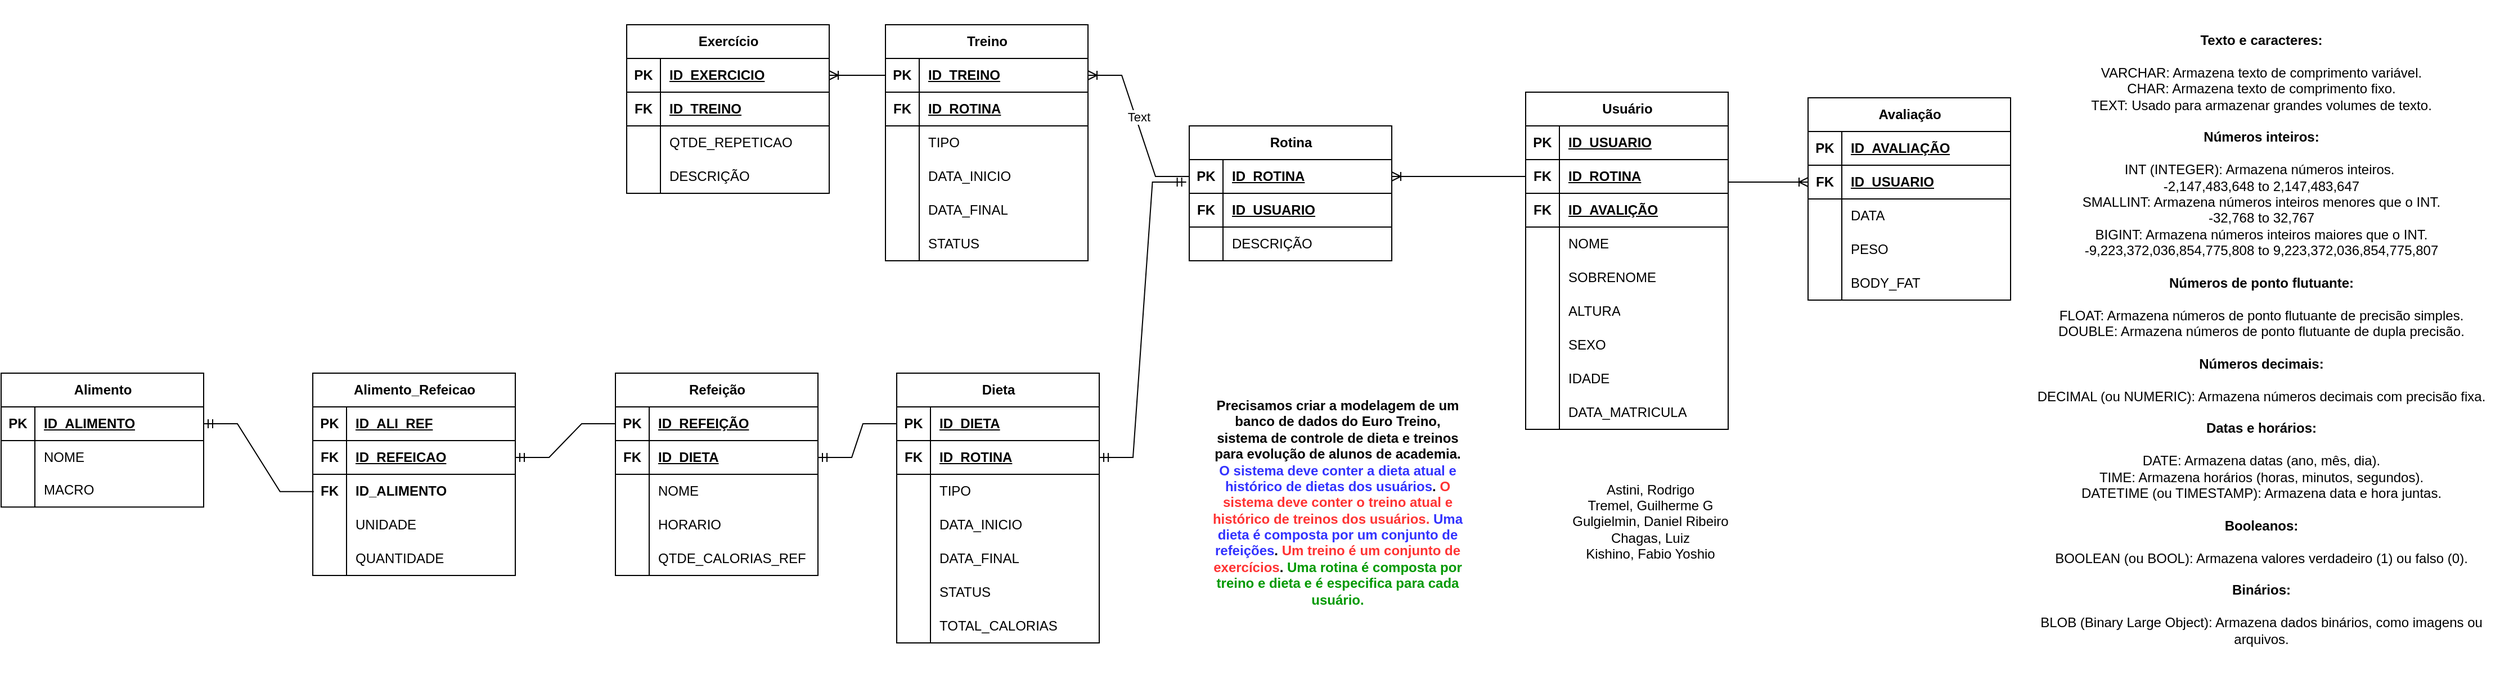 <mxfile version="21.6.5" type="github">
  <diagram id="R2lEEEUBdFMjLlhIrx00" name="Page-1">
    <mxGraphModel dx="2248" dy="331" grid="0" gridSize="10" guides="1" tooltips="1" connect="1" arrows="1" fold="1" page="1" pageScale="1" pageWidth="850" pageHeight="1100" math="0" shadow="0" extFonts="Permanent Marker^https://fonts.googleapis.com/css?family=Permanent+Marker">
      <root>
        <mxCell id="0" />
        <mxCell id="1" parent="0" />
        <mxCell id="TlUaofYKDGmp3CjPy7Cw-1" value="Usuário" style="shape=table;startSize=30;container=1;collapsible=1;childLayout=tableLayout;fixedRows=1;rowLines=0;fontStyle=1;align=center;resizeLast=1;html=1;" parent="1" vertex="1">
          <mxGeometry x="-21" y="190" width="180" height="300" as="geometry" />
        </mxCell>
        <mxCell id="TlUaofYKDGmp3CjPy7Cw-61" value="" style="shape=tableRow;horizontal=0;startSize=0;swimlaneHead=0;swimlaneBody=0;fillColor=none;collapsible=0;dropTarget=0;points=[[0,0.5],[1,0.5]];portConstraint=eastwest;top=0;left=0;right=0;bottom=1;" parent="TlUaofYKDGmp3CjPy7Cw-1" vertex="1">
          <mxGeometry y="30" width="180" height="30" as="geometry" />
        </mxCell>
        <mxCell id="TlUaofYKDGmp3CjPy7Cw-62" value="PK" style="shape=partialRectangle;connectable=0;fillColor=none;top=0;left=0;bottom=0;right=0;fontStyle=1;overflow=hidden;whiteSpace=wrap;html=1;" parent="TlUaofYKDGmp3CjPy7Cw-61" vertex="1">
          <mxGeometry width="30" height="30" as="geometry">
            <mxRectangle width="30" height="30" as="alternateBounds" />
          </mxGeometry>
        </mxCell>
        <mxCell id="TlUaofYKDGmp3CjPy7Cw-63" value="ID_USUARIO" style="shape=partialRectangle;connectable=0;fillColor=none;top=0;left=0;bottom=0;right=0;align=left;spacingLeft=6;fontStyle=5;overflow=hidden;whiteSpace=wrap;html=1;" parent="TlUaofYKDGmp3CjPy7Cw-61" vertex="1">
          <mxGeometry x="30" width="150" height="30" as="geometry">
            <mxRectangle width="150" height="30" as="alternateBounds" />
          </mxGeometry>
        </mxCell>
        <mxCell id="TlUaofYKDGmp3CjPy7Cw-2" value="" style="shape=tableRow;horizontal=0;startSize=0;swimlaneHead=0;swimlaneBody=0;fillColor=none;collapsible=0;dropTarget=0;points=[[0,0.5],[1,0.5]];portConstraint=eastwest;top=0;left=0;right=0;bottom=1;" parent="TlUaofYKDGmp3CjPy7Cw-1" vertex="1">
          <mxGeometry y="60" width="180" height="30" as="geometry" />
        </mxCell>
        <mxCell id="TlUaofYKDGmp3CjPy7Cw-3" value="FK" style="shape=partialRectangle;connectable=0;fillColor=none;top=0;left=0;bottom=0;right=0;fontStyle=1;overflow=hidden;whiteSpace=wrap;html=1;" parent="TlUaofYKDGmp3CjPy7Cw-2" vertex="1">
          <mxGeometry width="30" height="30" as="geometry">
            <mxRectangle width="30" height="30" as="alternateBounds" />
          </mxGeometry>
        </mxCell>
        <mxCell id="TlUaofYKDGmp3CjPy7Cw-4" value="ID_ROTINA" style="shape=partialRectangle;connectable=0;fillColor=none;top=0;left=0;bottom=0;right=0;align=left;spacingLeft=6;fontStyle=5;overflow=hidden;whiteSpace=wrap;html=1;" parent="TlUaofYKDGmp3CjPy7Cw-2" vertex="1">
          <mxGeometry x="30" width="150" height="30" as="geometry">
            <mxRectangle width="150" height="30" as="alternateBounds" />
          </mxGeometry>
        </mxCell>
        <mxCell id="TlUaofYKDGmp3CjPy7Cw-193" value="" style="shape=tableRow;horizontal=0;startSize=0;swimlaneHead=0;swimlaneBody=0;fillColor=none;collapsible=0;dropTarget=0;points=[[0,0.5],[1,0.5]];portConstraint=eastwest;top=0;left=0;right=0;bottom=1;" parent="TlUaofYKDGmp3CjPy7Cw-1" vertex="1">
          <mxGeometry y="90" width="180" height="30" as="geometry" />
        </mxCell>
        <mxCell id="TlUaofYKDGmp3CjPy7Cw-194" value="FK" style="shape=partialRectangle;connectable=0;fillColor=none;top=0;left=0;bottom=0;right=0;fontStyle=1;overflow=hidden;whiteSpace=wrap;html=1;" parent="TlUaofYKDGmp3CjPy7Cw-193" vertex="1">
          <mxGeometry width="30" height="30" as="geometry">
            <mxRectangle width="30" height="30" as="alternateBounds" />
          </mxGeometry>
        </mxCell>
        <mxCell id="TlUaofYKDGmp3CjPy7Cw-195" value="ID_AVALIÇÃO" style="shape=partialRectangle;connectable=0;fillColor=none;top=0;left=0;bottom=0;right=0;align=left;spacingLeft=6;fontStyle=5;overflow=hidden;whiteSpace=wrap;html=1;" parent="TlUaofYKDGmp3CjPy7Cw-193" vertex="1">
          <mxGeometry x="30" width="150" height="30" as="geometry">
            <mxRectangle width="150" height="30" as="alternateBounds" />
          </mxGeometry>
        </mxCell>
        <mxCell id="TlUaofYKDGmp3CjPy7Cw-8" value="" style="shape=tableRow;horizontal=0;startSize=0;swimlaneHead=0;swimlaneBody=0;fillColor=none;collapsible=0;dropTarget=0;points=[[0,0.5],[1,0.5]];portConstraint=eastwest;top=0;left=0;right=0;bottom=0;" parent="TlUaofYKDGmp3CjPy7Cw-1" vertex="1">
          <mxGeometry y="120" width="180" height="30" as="geometry" />
        </mxCell>
        <mxCell id="TlUaofYKDGmp3CjPy7Cw-9" value="" style="shape=partialRectangle;connectable=0;fillColor=none;top=0;left=0;bottom=0;right=0;editable=1;overflow=hidden;whiteSpace=wrap;html=1;" parent="TlUaofYKDGmp3CjPy7Cw-8" vertex="1">
          <mxGeometry width="30" height="30" as="geometry">
            <mxRectangle width="30" height="30" as="alternateBounds" />
          </mxGeometry>
        </mxCell>
        <mxCell id="TlUaofYKDGmp3CjPy7Cw-10" value="NOME" style="shape=partialRectangle;connectable=0;fillColor=none;top=0;left=0;bottom=0;right=0;align=left;spacingLeft=6;overflow=hidden;whiteSpace=wrap;html=1;" parent="TlUaofYKDGmp3CjPy7Cw-8" vertex="1">
          <mxGeometry x="30" width="150" height="30" as="geometry">
            <mxRectangle width="150" height="30" as="alternateBounds" />
          </mxGeometry>
        </mxCell>
        <mxCell id="TlUaofYKDGmp3CjPy7Cw-11" value="" style="shape=tableRow;horizontal=0;startSize=0;swimlaneHead=0;swimlaneBody=0;fillColor=none;collapsible=0;dropTarget=0;points=[[0,0.5],[1,0.5]];portConstraint=eastwest;top=0;left=0;right=0;bottom=0;" parent="TlUaofYKDGmp3CjPy7Cw-1" vertex="1">
          <mxGeometry y="150" width="180" height="30" as="geometry" />
        </mxCell>
        <mxCell id="TlUaofYKDGmp3CjPy7Cw-12" value="" style="shape=partialRectangle;connectable=0;fillColor=none;top=0;left=0;bottom=0;right=0;editable=1;overflow=hidden;whiteSpace=wrap;html=1;" parent="TlUaofYKDGmp3CjPy7Cw-11" vertex="1">
          <mxGeometry width="30" height="30" as="geometry">
            <mxRectangle width="30" height="30" as="alternateBounds" />
          </mxGeometry>
        </mxCell>
        <mxCell id="TlUaofYKDGmp3CjPy7Cw-13" value="SOBRENOME" style="shape=partialRectangle;connectable=0;fillColor=none;top=0;left=0;bottom=0;right=0;align=left;spacingLeft=6;overflow=hidden;whiteSpace=wrap;html=1;" parent="TlUaofYKDGmp3CjPy7Cw-11" vertex="1">
          <mxGeometry x="30" width="150" height="30" as="geometry">
            <mxRectangle width="150" height="30" as="alternateBounds" />
          </mxGeometry>
        </mxCell>
        <mxCell id="TlUaofYKDGmp3CjPy7Cw-17" value="" style="shape=tableRow;horizontal=0;startSize=0;swimlaneHead=0;swimlaneBody=0;fillColor=none;collapsible=0;dropTarget=0;points=[[0,0.5],[1,0.5]];portConstraint=eastwest;top=0;left=0;right=0;bottom=0;" parent="TlUaofYKDGmp3CjPy7Cw-1" vertex="1">
          <mxGeometry y="180" width="180" height="30" as="geometry" />
        </mxCell>
        <mxCell id="TlUaofYKDGmp3CjPy7Cw-18" value="" style="shape=partialRectangle;connectable=0;fillColor=none;top=0;left=0;bottom=0;right=0;editable=1;overflow=hidden;whiteSpace=wrap;html=1;" parent="TlUaofYKDGmp3CjPy7Cw-17" vertex="1">
          <mxGeometry width="30" height="30" as="geometry">
            <mxRectangle width="30" height="30" as="alternateBounds" />
          </mxGeometry>
        </mxCell>
        <mxCell id="TlUaofYKDGmp3CjPy7Cw-19" value="ALTURA" style="shape=partialRectangle;connectable=0;fillColor=none;top=0;left=0;bottom=0;right=0;align=left;spacingLeft=6;overflow=hidden;whiteSpace=wrap;html=1;" parent="TlUaofYKDGmp3CjPy7Cw-17" vertex="1">
          <mxGeometry x="30" width="150" height="30" as="geometry">
            <mxRectangle width="150" height="30" as="alternateBounds" />
          </mxGeometry>
        </mxCell>
        <mxCell id="TlUaofYKDGmp3CjPy7Cw-20" value="" style="shape=tableRow;horizontal=0;startSize=0;swimlaneHead=0;swimlaneBody=0;fillColor=none;collapsible=0;dropTarget=0;points=[[0,0.5],[1,0.5]];portConstraint=eastwest;top=0;left=0;right=0;bottom=0;" parent="TlUaofYKDGmp3CjPy7Cw-1" vertex="1">
          <mxGeometry y="210" width="180" height="30" as="geometry" />
        </mxCell>
        <mxCell id="TlUaofYKDGmp3CjPy7Cw-21" value="" style="shape=partialRectangle;connectable=0;fillColor=none;top=0;left=0;bottom=0;right=0;editable=1;overflow=hidden;whiteSpace=wrap;html=1;" parent="TlUaofYKDGmp3CjPy7Cw-20" vertex="1">
          <mxGeometry width="30" height="30" as="geometry">
            <mxRectangle width="30" height="30" as="alternateBounds" />
          </mxGeometry>
        </mxCell>
        <mxCell id="TlUaofYKDGmp3CjPy7Cw-22" value="SEXO" style="shape=partialRectangle;connectable=0;fillColor=none;top=0;left=0;bottom=0;right=0;align=left;spacingLeft=6;overflow=hidden;whiteSpace=wrap;html=1;" parent="TlUaofYKDGmp3CjPy7Cw-20" vertex="1">
          <mxGeometry x="30" width="150" height="30" as="geometry">
            <mxRectangle width="150" height="30" as="alternateBounds" />
          </mxGeometry>
        </mxCell>
        <mxCell id="TlUaofYKDGmp3CjPy7Cw-196" value="" style="shape=tableRow;horizontal=0;startSize=0;swimlaneHead=0;swimlaneBody=0;fillColor=none;collapsible=0;dropTarget=0;points=[[0,0.5],[1,0.5]];portConstraint=eastwest;top=0;left=0;right=0;bottom=0;" parent="TlUaofYKDGmp3CjPy7Cw-1" vertex="1">
          <mxGeometry y="240" width="180" height="30" as="geometry" />
        </mxCell>
        <mxCell id="TlUaofYKDGmp3CjPy7Cw-197" value="" style="shape=partialRectangle;connectable=0;fillColor=none;top=0;left=0;bottom=0;right=0;editable=1;overflow=hidden;whiteSpace=wrap;html=1;" parent="TlUaofYKDGmp3CjPy7Cw-196" vertex="1">
          <mxGeometry width="30" height="30" as="geometry">
            <mxRectangle width="30" height="30" as="alternateBounds" />
          </mxGeometry>
        </mxCell>
        <mxCell id="TlUaofYKDGmp3CjPy7Cw-198" value="IDADE" style="shape=partialRectangle;connectable=0;fillColor=none;top=0;left=0;bottom=0;right=0;align=left;spacingLeft=6;overflow=hidden;whiteSpace=wrap;html=1;" parent="TlUaofYKDGmp3CjPy7Cw-196" vertex="1">
          <mxGeometry x="30" width="150" height="30" as="geometry">
            <mxRectangle width="150" height="30" as="alternateBounds" />
          </mxGeometry>
        </mxCell>
        <mxCell id="TlUaofYKDGmp3CjPy7Cw-256" value="" style="shape=tableRow;horizontal=0;startSize=0;swimlaneHead=0;swimlaneBody=0;fillColor=none;collapsible=0;dropTarget=0;points=[[0,0.5],[1,0.5]];portConstraint=eastwest;top=0;left=0;right=0;bottom=0;" parent="TlUaofYKDGmp3CjPy7Cw-1" vertex="1">
          <mxGeometry y="270" width="180" height="30" as="geometry" />
        </mxCell>
        <mxCell id="TlUaofYKDGmp3CjPy7Cw-257" value="" style="shape=partialRectangle;connectable=0;fillColor=none;top=0;left=0;bottom=0;right=0;editable=1;overflow=hidden;whiteSpace=wrap;html=1;" parent="TlUaofYKDGmp3CjPy7Cw-256" vertex="1">
          <mxGeometry width="30" height="30" as="geometry">
            <mxRectangle width="30" height="30" as="alternateBounds" />
          </mxGeometry>
        </mxCell>
        <mxCell id="TlUaofYKDGmp3CjPy7Cw-258" value="DATA_MATRICULA" style="shape=partialRectangle;connectable=0;fillColor=none;top=0;left=0;bottom=0;right=0;align=left;spacingLeft=6;overflow=hidden;whiteSpace=wrap;html=1;" parent="TlUaofYKDGmp3CjPy7Cw-256" vertex="1">
          <mxGeometry x="30" width="150" height="30" as="geometry">
            <mxRectangle width="150" height="30" as="alternateBounds" />
          </mxGeometry>
        </mxCell>
        <mxCell id="TlUaofYKDGmp3CjPy7Cw-40" value="&lt;b&gt;Precisamos criar a modelagem de um banco de dados do Euro Treino, sistema de controle de dieta e treinos para evolução de alunos de academia. &lt;font style=&quot;&quot; color=&quot;#3333ff&quot;&gt;O sistema deve conter a dieta atual e histórico de dietas dos usuários&lt;/font&gt;. &lt;font color=&quot;#ff3333&quot;&gt;O sistema deve conter o treino atual e histórico de treinos dos usuários.&lt;/font&gt; &lt;font color=&quot;#3333ff&quot;&gt;Uma dieta é composta por um conjunto de refeições&lt;/font&gt;. &lt;font color=&quot;#ff3333&quot;&gt;Um treino é um conjunto de exercícios&lt;/font&gt;. &lt;font color=&quot;#009900&quot;&gt;Uma rotina é composta por treino e dieta e é especifica para cada usuário.&lt;/font&gt;&lt;/b&gt;" style="text;html=1;strokeColor=none;fillColor=none;align=center;verticalAlign=middle;whiteSpace=wrap;rounded=0;" parent="1" vertex="1">
          <mxGeometry x="-303" y="490" width="230" height="130" as="geometry" />
        </mxCell>
        <mxCell id="TlUaofYKDGmp3CjPy7Cw-44" value="Refeição" style="shape=table;startSize=30;container=1;collapsible=1;childLayout=tableLayout;fixedRows=1;rowLines=0;fontStyle=1;align=center;resizeLast=1;html=1;" parent="1" vertex="1">
          <mxGeometry x="-830" y="440" width="180" height="180" as="geometry" />
        </mxCell>
        <mxCell id="TlUaofYKDGmp3CjPy7Cw-45" value="" style="shape=tableRow;horizontal=0;startSize=0;swimlaneHead=0;swimlaneBody=0;fillColor=none;collapsible=0;dropTarget=0;points=[[0,0.5],[1,0.5]];portConstraint=eastwest;top=0;left=0;right=0;bottom=1;" parent="TlUaofYKDGmp3CjPy7Cw-44" vertex="1">
          <mxGeometry y="30" width="180" height="30" as="geometry" />
        </mxCell>
        <mxCell id="TlUaofYKDGmp3CjPy7Cw-46" value="PK" style="shape=partialRectangle;connectable=0;fillColor=none;top=0;left=0;bottom=0;right=0;fontStyle=1;overflow=hidden;whiteSpace=wrap;html=1;" parent="TlUaofYKDGmp3CjPy7Cw-45" vertex="1">
          <mxGeometry width="30" height="30" as="geometry">
            <mxRectangle width="30" height="30" as="alternateBounds" />
          </mxGeometry>
        </mxCell>
        <mxCell id="TlUaofYKDGmp3CjPy7Cw-47" value="ID_REFEIÇÃO" style="shape=partialRectangle;connectable=0;fillColor=none;top=0;left=0;bottom=0;right=0;align=left;spacingLeft=6;fontStyle=5;overflow=hidden;whiteSpace=wrap;html=1;" parent="TlUaofYKDGmp3CjPy7Cw-45" vertex="1">
          <mxGeometry x="30" width="150" height="30" as="geometry">
            <mxRectangle width="150" height="30" as="alternateBounds" />
          </mxGeometry>
        </mxCell>
        <mxCell id="TlUaofYKDGmp3CjPy7Cw-57" value="" style="shape=tableRow;horizontal=0;startSize=0;swimlaneHead=0;swimlaneBody=0;fillColor=none;collapsible=0;dropTarget=0;points=[[0,0.5],[1,0.5]];portConstraint=eastwest;top=0;left=0;right=0;bottom=1;" parent="TlUaofYKDGmp3CjPy7Cw-44" vertex="1">
          <mxGeometry y="60" width="180" height="30" as="geometry" />
        </mxCell>
        <mxCell id="TlUaofYKDGmp3CjPy7Cw-58" value="FK" style="shape=partialRectangle;connectable=0;fillColor=none;top=0;left=0;bottom=0;right=0;fontStyle=1;overflow=hidden;whiteSpace=wrap;html=1;" parent="TlUaofYKDGmp3CjPy7Cw-57" vertex="1">
          <mxGeometry width="30" height="30" as="geometry">
            <mxRectangle width="30" height="30" as="alternateBounds" />
          </mxGeometry>
        </mxCell>
        <mxCell id="TlUaofYKDGmp3CjPy7Cw-59" value="ID_DIETA" style="shape=partialRectangle;connectable=0;fillColor=none;top=0;left=0;bottom=0;right=0;align=left;spacingLeft=6;fontStyle=5;overflow=hidden;whiteSpace=wrap;html=1;" parent="TlUaofYKDGmp3CjPy7Cw-57" vertex="1">
          <mxGeometry x="30" width="150" height="30" as="geometry">
            <mxRectangle width="150" height="30" as="alternateBounds" />
          </mxGeometry>
        </mxCell>
        <mxCell id="TlUaofYKDGmp3CjPy7Cw-48" value="" style="shape=tableRow;horizontal=0;startSize=0;swimlaneHead=0;swimlaneBody=0;fillColor=none;collapsible=0;dropTarget=0;points=[[0,0.5],[1,0.5]];portConstraint=eastwest;top=0;left=0;right=0;bottom=0;" parent="TlUaofYKDGmp3CjPy7Cw-44" vertex="1">
          <mxGeometry y="90" width="180" height="30" as="geometry" />
        </mxCell>
        <mxCell id="TlUaofYKDGmp3CjPy7Cw-49" value="" style="shape=partialRectangle;connectable=0;fillColor=none;top=0;left=0;bottom=0;right=0;editable=1;overflow=hidden;whiteSpace=wrap;html=1;" parent="TlUaofYKDGmp3CjPy7Cw-48" vertex="1">
          <mxGeometry width="30" height="30" as="geometry">
            <mxRectangle width="30" height="30" as="alternateBounds" />
          </mxGeometry>
        </mxCell>
        <mxCell id="TlUaofYKDGmp3CjPy7Cw-50" value="NOME" style="shape=partialRectangle;connectable=0;fillColor=none;top=0;left=0;bottom=0;right=0;align=left;spacingLeft=6;overflow=hidden;whiteSpace=wrap;html=1;" parent="TlUaofYKDGmp3CjPy7Cw-48" vertex="1">
          <mxGeometry x="30" width="150" height="30" as="geometry">
            <mxRectangle width="150" height="30" as="alternateBounds" />
          </mxGeometry>
        </mxCell>
        <mxCell id="TlUaofYKDGmp3CjPy7Cw-51" value="" style="shape=tableRow;horizontal=0;startSize=0;swimlaneHead=0;swimlaneBody=0;fillColor=none;collapsible=0;dropTarget=0;points=[[0,0.5],[1,0.5]];portConstraint=eastwest;top=0;left=0;right=0;bottom=0;" parent="TlUaofYKDGmp3CjPy7Cw-44" vertex="1">
          <mxGeometry y="120" width="180" height="30" as="geometry" />
        </mxCell>
        <mxCell id="TlUaofYKDGmp3CjPy7Cw-52" value="" style="shape=partialRectangle;connectable=0;fillColor=none;top=0;left=0;bottom=0;right=0;editable=1;overflow=hidden;whiteSpace=wrap;html=1;" parent="TlUaofYKDGmp3CjPy7Cw-51" vertex="1">
          <mxGeometry width="30" height="30" as="geometry">
            <mxRectangle width="30" height="30" as="alternateBounds" />
          </mxGeometry>
        </mxCell>
        <mxCell id="TlUaofYKDGmp3CjPy7Cw-53" value="HORARIO" style="shape=partialRectangle;connectable=0;fillColor=none;top=0;left=0;bottom=0;right=0;align=left;spacingLeft=6;overflow=hidden;whiteSpace=wrap;html=1;" parent="TlUaofYKDGmp3CjPy7Cw-51" vertex="1">
          <mxGeometry x="30" width="150" height="30" as="geometry">
            <mxRectangle width="150" height="30" as="alternateBounds" />
          </mxGeometry>
        </mxCell>
        <mxCell id="TlUaofYKDGmp3CjPy7Cw-247" value="" style="shape=tableRow;horizontal=0;startSize=0;swimlaneHead=0;swimlaneBody=0;fillColor=none;collapsible=0;dropTarget=0;points=[[0,0.5],[1,0.5]];portConstraint=eastwest;top=0;left=0;right=0;bottom=0;" parent="TlUaofYKDGmp3CjPy7Cw-44" vertex="1">
          <mxGeometry y="150" width="180" height="30" as="geometry" />
        </mxCell>
        <mxCell id="TlUaofYKDGmp3CjPy7Cw-248" value="" style="shape=partialRectangle;connectable=0;fillColor=none;top=0;left=0;bottom=0;right=0;editable=1;overflow=hidden;whiteSpace=wrap;html=1;" parent="TlUaofYKDGmp3CjPy7Cw-247" vertex="1">
          <mxGeometry width="30" height="30" as="geometry">
            <mxRectangle width="30" height="30" as="alternateBounds" />
          </mxGeometry>
        </mxCell>
        <mxCell id="TlUaofYKDGmp3CjPy7Cw-249" value="QTDE_CALORIAS_REF" style="shape=partialRectangle;connectable=0;fillColor=none;top=0;left=0;bottom=0;right=0;align=left;spacingLeft=6;overflow=hidden;whiteSpace=wrap;html=1;" parent="TlUaofYKDGmp3CjPy7Cw-247" vertex="1">
          <mxGeometry x="30" width="150" height="30" as="geometry">
            <mxRectangle width="150" height="30" as="alternateBounds" />
          </mxGeometry>
        </mxCell>
        <mxCell id="TlUaofYKDGmp3CjPy7Cw-84" value="Treino" style="shape=table;startSize=30;container=1;collapsible=1;childLayout=tableLayout;fixedRows=1;rowLines=0;fontStyle=1;align=center;resizeLast=1;html=1;" parent="1" vertex="1">
          <mxGeometry x="-590" y="130" width="180" height="210" as="geometry" />
        </mxCell>
        <mxCell id="TlUaofYKDGmp3CjPy7Cw-85" value="" style="shape=tableRow;horizontal=0;startSize=0;swimlaneHead=0;swimlaneBody=0;fillColor=none;collapsible=0;dropTarget=0;points=[[0,0.5],[1,0.5]];portConstraint=eastwest;top=0;left=0;right=0;bottom=1;" parent="TlUaofYKDGmp3CjPy7Cw-84" vertex="1">
          <mxGeometry y="30" width="180" height="30" as="geometry" />
        </mxCell>
        <mxCell id="TlUaofYKDGmp3CjPy7Cw-86" value="PK" style="shape=partialRectangle;connectable=0;fillColor=none;top=0;left=0;bottom=0;right=0;fontStyle=1;overflow=hidden;whiteSpace=wrap;html=1;" parent="TlUaofYKDGmp3CjPy7Cw-85" vertex="1">
          <mxGeometry width="30" height="30" as="geometry">
            <mxRectangle width="30" height="30" as="alternateBounds" />
          </mxGeometry>
        </mxCell>
        <mxCell id="TlUaofYKDGmp3CjPy7Cw-87" value="ID_TREINO" style="shape=partialRectangle;connectable=0;fillColor=none;top=0;left=0;bottom=0;right=0;align=left;spacingLeft=6;fontStyle=5;overflow=hidden;whiteSpace=wrap;html=1;" parent="TlUaofYKDGmp3CjPy7Cw-85" vertex="1">
          <mxGeometry x="30" width="150" height="30" as="geometry">
            <mxRectangle width="150" height="30" as="alternateBounds" />
          </mxGeometry>
        </mxCell>
        <mxCell id="TlUaofYKDGmp3CjPy7Cw-250" value="" style="shape=tableRow;horizontal=0;startSize=0;swimlaneHead=0;swimlaneBody=0;fillColor=none;collapsible=0;dropTarget=0;points=[[0,0.5],[1,0.5]];portConstraint=eastwest;top=0;left=0;right=0;bottom=1;" parent="TlUaofYKDGmp3CjPy7Cw-84" vertex="1">
          <mxGeometry y="60" width="180" height="30" as="geometry" />
        </mxCell>
        <mxCell id="TlUaofYKDGmp3CjPy7Cw-251" value="FK" style="shape=partialRectangle;connectable=0;fillColor=none;top=0;left=0;bottom=0;right=0;fontStyle=1;overflow=hidden;whiteSpace=wrap;html=1;" parent="TlUaofYKDGmp3CjPy7Cw-250" vertex="1">
          <mxGeometry width="30" height="30" as="geometry">
            <mxRectangle width="30" height="30" as="alternateBounds" />
          </mxGeometry>
        </mxCell>
        <mxCell id="TlUaofYKDGmp3CjPy7Cw-252" value="ID_ROTINA" style="shape=partialRectangle;connectable=0;fillColor=none;top=0;left=0;bottom=0;right=0;align=left;spacingLeft=6;fontStyle=5;overflow=hidden;whiteSpace=wrap;html=1;" parent="TlUaofYKDGmp3CjPy7Cw-250" vertex="1">
          <mxGeometry x="30" width="150" height="30" as="geometry">
            <mxRectangle width="150" height="30" as="alternateBounds" />
          </mxGeometry>
        </mxCell>
        <mxCell id="TlUaofYKDGmp3CjPy7Cw-91" value="" style="shape=tableRow;horizontal=0;startSize=0;swimlaneHead=0;swimlaneBody=0;fillColor=none;collapsible=0;dropTarget=0;points=[[0,0.5],[1,0.5]];portConstraint=eastwest;top=0;left=0;right=0;bottom=0;" parent="TlUaofYKDGmp3CjPy7Cw-84" vertex="1">
          <mxGeometry y="90" width="180" height="30" as="geometry" />
        </mxCell>
        <mxCell id="TlUaofYKDGmp3CjPy7Cw-92" value="" style="shape=partialRectangle;connectable=0;fillColor=none;top=0;left=0;bottom=0;right=0;editable=1;overflow=hidden;whiteSpace=wrap;html=1;" parent="TlUaofYKDGmp3CjPy7Cw-91" vertex="1">
          <mxGeometry width="30" height="30" as="geometry">
            <mxRectangle width="30" height="30" as="alternateBounds" />
          </mxGeometry>
        </mxCell>
        <mxCell id="TlUaofYKDGmp3CjPy7Cw-93" value="TIPO" style="shape=partialRectangle;connectable=0;fillColor=none;top=0;left=0;bottom=0;right=0;align=left;spacingLeft=6;overflow=hidden;whiteSpace=wrap;html=1;" parent="TlUaofYKDGmp3CjPy7Cw-91" vertex="1">
          <mxGeometry x="30" width="150" height="30" as="geometry">
            <mxRectangle width="150" height="30" as="alternateBounds" />
          </mxGeometry>
        </mxCell>
        <mxCell id="TlUaofYKDGmp3CjPy7Cw-218" value="" style="shape=tableRow;horizontal=0;startSize=0;swimlaneHead=0;swimlaneBody=0;fillColor=none;collapsible=0;dropTarget=0;points=[[0,0.5],[1,0.5]];portConstraint=eastwest;top=0;left=0;right=0;bottom=0;" parent="TlUaofYKDGmp3CjPy7Cw-84" vertex="1">
          <mxGeometry y="120" width="180" height="30" as="geometry" />
        </mxCell>
        <mxCell id="TlUaofYKDGmp3CjPy7Cw-219" value="" style="shape=partialRectangle;connectable=0;fillColor=none;top=0;left=0;bottom=0;right=0;editable=1;overflow=hidden;whiteSpace=wrap;html=1;" parent="TlUaofYKDGmp3CjPy7Cw-218" vertex="1">
          <mxGeometry width="30" height="30" as="geometry">
            <mxRectangle width="30" height="30" as="alternateBounds" />
          </mxGeometry>
        </mxCell>
        <mxCell id="TlUaofYKDGmp3CjPy7Cw-220" value="DATA_INICIO" style="shape=partialRectangle;connectable=0;fillColor=none;top=0;left=0;bottom=0;right=0;align=left;spacingLeft=6;overflow=hidden;whiteSpace=wrap;html=1;" parent="TlUaofYKDGmp3CjPy7Cw-218" vertex="1">
          <mxGeometry x="30" width="150" height="30" as="geometry">
            <mxRectangle width="150" height="30" as="alternateBounds" />
          </mxGeometry>
        </mxCell>
        <mxCell id="TlUaofYKDGmp3CjPy7Cw-221" value="" style="shape=tableRow;horizontal=0;startSize=0;swimlaneHead=0;swimlaneBody=0;fillColor=none;collapsible=0;dropTarget=0;points=[[0,0.5],[1,0.5]];portConstraint=eastwest;top=0;left=0;right=0;bottom=0;" parent="TlUaofYKDGmp3CjPy7Cw-84" vertex="1">
          <mxGeometry y="150" width="180" height="30" as="geometry" />
        </mxCell>
        <mxCell id="TlUaofYKDGmp3CjPy7Cw-222" value="" style="shape=partialRectangle;connectable=0;fillColor=none;top=0;left=0;bottom=0;right=0;editable=1;overflow=hidden;whiteSpace=wrap;html=1;" parent="TlUaofYKDGmp3CjPy7Cw-221" vertex="1">
          <mxGeometry width="30" height="30" as="geometry">
            <mxRectangle width="30" height="30" as="alternateBounds" />
          </mxGeometry>
        </mxCell>
        <mxCell id="TlUaofYKDGmp3CjPy7Cw-223" value="DATA_FINAL" style="shape=partialRectangle;connectable=0;fillColor=none;top=0;left=0;bottom=0;right=0;align=left;spacingLeft=6;overflow=hidden;whiteSpace=wrap;html=1;" parent="TlUaofYKDGmp3CjPy7Cw-221" vertex="1">
          <mxGeometry x="30" width="150" height="30" as="geometry">
            <mxRectangle width="150" height="30" as="alternateBounds" />
          </mxGeometry>
        </mxCell>
        <mxCell id="TlUaofYKDGmp3CjPy7Cw-253" value="" style="shape=tableRow;horizontal=0;startSize=0;swimlaneHead=0;swimlaneBody=0;fillColor=none;collapsible=0;dropTarget=0;points=[[0,0.5],[1,0.5]];portConstraint=eastwest;top=0;left=0;right=0;bottom=0;" parent="TlUaofYKDGmp3CjPy7Cw-84" vertex="1">
          <mxGeometry y="180" width="180" height="30" as="geometry" />
        </mxCell>
        <mxCell id="TlUaofYKDGmp3CjPy7Cw-254" value="" style="shape=partialRectangle;connectable=0;fillColor=none;top=0;left=0;bottom=0;right=0;editable=1;overflow=hidden;whiteSpace=wrap;html=1;" parent="TlUaofYKDGmp3CjPy7Cw-253" vertex="1">
          <mxGeometry width="30" height="30" as="geometry">
            <mxRectangle width="30" height="30" as="alternateBounds" />
          </mxGeometry>
        </mxCell>
        <mxCell id="TlUaofYKDGmp3CjPy7Cw-255" value="STATUS" style="shape=partialRectangle;connectable=0;fillColor=none;top=0;left=0;bottom=0;right=0;align=left;spacingLeft=6;overflow=hidden;whiteSpace=wrap;html=1;" parent="TlUaofYKDGmp3CjPy7Cw-253" vertex="1">
          <mxGeometry x="30" width="150" height="30" as="geometry">
            <mxRectangle width="150" height="30" as="alternateBounds" />
          </mxGeometry>
        </mxCell>
        <mxCell id="TlUaofYKDGmp3CjPy7Cw-100" value="Exercício" style="shape=table;startSize=30;container=1;collapsible=1;childLayout=tableLayout;fixedRows=1;rowLines=0;fontStyle=1;align=center;resizeLast=1;html=1;" parent="1" vertex="1">
          <mxGeometry x="-820" y="130" width="180" height="150" as="geometry" />
        </mxCell>
        <mxCell id="TlUaofYKDGmp3CjPy7Cw-110" value="" style="shape=tableRow;horizontal=0;startSize=0;swimlaneHead=0;swimlaneBody=0;fillColor=none;collapsible=0;dropTarget=0;points=[[0,0.5],[1,0.5]];portConstraint=eastwest;top=0;left=0;right=0;bottom=1;" parent="TlUaofYKDGmp3CjPy7Cw-100" vertex="1">
          <mxGeometry y="30" width="180" height="30" as="geometry" />
        </mxCell>
        <mxCell id="TlUaofYKDGmp3CjPy7Cw-111" value="PK" style="shape=partialRectangle;connectable=0;fillColor=none;top=0;left=0;bottom=0;right=0;fontStyle=1;overflow=hidden;whiteSpace=wrap;html=1;" parent="TlUaofYKDGmp3CjPy7Cw-110" vertex="1">
          <mxGeometry width="30" height="30" as="geometry">
            <mxRectangle width="30" height="30" as="alternateBounds" />
          </mxGeometry>
        </mxCell>
        <mxCell id="TlUaofYKDGmp3CjPy7Cw-112" value="ID_EXERCICIO" style="shape=partialRectangle;connectable=0;fillColor=none;top=0;left=0;bottom=0;right=0;align=left;spacingLeft=6;fontStyle=5;overflow=hidden;whiteSpace=wrap;html=1;" parent="TlUaofYKDGmp3CjPy7Cw-110" vertex="1">
          <mxGeometry x="30" width="150" height="30" as="geometry">
            <mxRectangle width="150" height="30" as="alternateBounds" />
          </mxGeometry>
        </mxCell>
        <mxCell id="TlUaofYKDGmp3CjPy7Cw-101" value="" style="shape=tableRow;horizontal=0;startSize=0;swimlaneHead=0;swimlaneBody=0;fillColor=none;collapsible=0;dropTarget=0;points=[[0,0.5],[1,0.5]];portConstraint=eastwest;top=0;left=0;right=0;bottom=1;" parent="TlUaofYKDGmp3CjPy7Cw-100" vertex="1">
          <mxGeometry y="60" width="180" height="30" as="geometry" />
        </mxCell>
        <mxCell id="TlUaofYKDGmp3CjPy7Cw-102" value="FK" style="shape=partialRectangle;connectable=0;fillColor=none;top=0;left=0;bottom=0;right=0;fontStyle=1;overflow=hidden;whiteSpace=wrap;html=1;" parent="TlUaofYKDGmp3CjPy7Cw-101" vertex="1">
          <mxGeometry width="30" height="30" as="geometry">
            <mxRectangle width="30" height="30" as="alternateBounds" />
          </mxGeometry>
        </mxCell>
        <mxCell id="TlUaofYKDGmp3CjPy7Cw-103" value="ID_TREINO" style="shape=partialRectangle;connectable=0;fillColor=none;top=0;left=0;bottom=0;right=0;align=left;spacingLeft=6;fontStyle=5;overflow=hidden;whiteSpace=wrap;html=1;" parent="TlUaofYKDGmp3CjPy7Cw-101" vertex="1">
          <mxGeometry x="30" width="150" height="30" as="geometry">
            <mxRectangle width="150" height="30" as="alternateBounds" />
          </mxGeometry>
        </mxCell>
        <mxCell id="TlUaofYKDGmp3CjPy7Cw-104" value="" style="shape=tableRow;horizontal=0;startSize=0;swimlaneHead=0;swimlaneBody=0;fillColor=none;collapsible=0;dropTarget=0;points=[[0,0.5],[1,0.5]];portConstraint=eastwest;top=0;left=0;right=0;bottom=0;" parent="TlUaofYKDGmp3CjPy7Cw-100" vertex="1">
          <mxGeometry y="90" width="180" height="30" as="geometry" />
        </mxCell>
        <mxCell id="TlUaofYKDGmp3CjPy7Cw-105" value="" style="shape=partialRectangle;connectable=0;fillColor=none;top=0;left=0;bottom=0;right=0;editable=1;overflow=hidden;whiteSpace=wrap;html=1;" parent="TlUaofYKDGmp3CjPy7Cw-104" vertex="1">
          <mxGeometry width="30" height="30" as="geometry">
            <mxRectangle width="30" height="30" as="alternateBounds" />
          </mxGeometry>
        </mxCell>
        <mxCell id="TlUaofYKDGmp3CjPy7Cw-106" value="QTDE_REPETICAO" style="shape=partialRectangle;connectable=0;fillColor=none;top=0;left=0;bottom=0;right=0;align=left;spacingLeft=6;overflow=hidden;whiteSpace=wrap;html=1;" parent="TlUaofYKDGmp3CjPy7Cw-104" vertex="1">
          <mxGeometry x="30" width="150" height="30" as="geometry">
            <mxRectangle width="150" height="30" as="alternateBounds" />
          </mxGeometry>
        </mxCell>
        <mxCell id="TlUaofYKDGmp3CjPy7Cw-107" value="" style="shape=tableRow;horizontal=0;startSize=0;swimlaneHead=0;swimlaneBody=0;fillColor=none;collapsible=0;dropTarget=0;points=[[0,0.5],[1,0.5]];portConstraint=eastwest;top=0;left=0;right=0;bottom=0;" parent="TlUaofYKDGmp3CjPy7Cw-100" vertex="1">
          <mxGeometry y="120" width="180" height="30" as="geometry" />
        </mxCell>
        <mxCell id="TlUaofYKDGmp3CjPy7Cw-108" value="" style="shape=partialRectangle;connectable=0;fillColor=none;top=0;left=0;bottom=0;right=0;editable=1;overflow=hidden;whiteSpace=wrap;html=1;" parent="TlUaofYKDGmp3CjPy7Cw-107" vertex="1">
          <mxGeometry width="30" height="30" as="geometry">
            <mxRectangle width="30" height="30" as="alternateBounds" />
          </mxGeometry>
        </mxCell>
        <mxCell id="TlUaofYKDGmp3CjPy7Cw-109" value="DESCRIÇÃO" style="shape=partialRectangle;connectable=0;fillColor=none;top=0;left=0;bottom=0;right=0;align=left;spacingLeft=6;overflow=hidden;whiteSpace=wrap;html=1;" parent="TlUaofYKDGmp3CjPy7Cw-107" vertex="1">
          <mxGeometry x="30" width="150" height="30" as="geometry">
            <mxRectangle width="150" height="30" as="alternateBounds" />
          </mxGeometry>
        </mxCell>
        <mxCell id="TlUaofYKDGmp3CjPy7Cw-116" value="" style="edgeStyle=entityRelationEdgeStyle;fontSize=12;html=1;endArrow=ERoneToMany;rounded=0;entryX=1;entryY=0.5;entryDx=0;entryDy=0;exitX=0;exitY=0.5;exitDx=0;exitDy=0;" parent="1" source="TlUaofYKDGmp3CjPy7Cw-85" target="TlUaofYKDGmp3CjPy7Cw-110" edge="1">
          <mxGeometry width="100" height="100" relative="1" as="geometry">
            <mxPoint x="-660" y="290" as="sourcePoint" />
            <mxPoint x="-560" y="190" as="targetPoint" />
          </mxGeometry>
        </mxCell>
        <mxCell id="TlUaofYKDGmp3CjPy7Cw-130" value="Rotina" style="shape=table;startSize=30;container=1;collapsible=1;childLayout=tableLayout;fixedRows=1;rowLines=0;fontStyle=1;align=center;resizeLast=1;html=1;" parent="1" vertex="1">
          <mxGeometry x="-320" y="220" width="180" height="120" as="geometry" />
        </mxCell>
        <mxCell id="TlUaofYKDGmp3CjPy7Cw-143" value="" style="shape=tableRow;horizontal=0;startSize=0;swimlaneHead=0;swimlaneBody=0;fillColor=none;collapsible=0;dropTarget=0;points=[[0,0.5],[1,0.5]];portConstraint=eastwest;top=0;left=0;right=0;bottom=1;" parent="TlUaofYKDGmp3CjPy7Cw-130" vertex="1">
          <mxGeometry y="30" width="180" height="30" as="geometry" />
        </mxCell>
        <mxCell id="TlUaofYKDGmp3CjPy7Cw-144" value="PK" style="shape=partialRectangle;connectable=0;fillColor=none;top=0;left=0;bottom=0;right=0;fontStyle=1;overflow=hidden;whiteSpace=wrap;html=1;" parent="TlUaofYKDGmp3CjPy7Cw-143" vertex="1">
          <mxGeometry width="30" height="30" as="geometry">
            <mxRectangle width="30" height="30" as="alternateBounds" />
          </mxGeometry>
        </mxCell>
        <mxCell id="TlUaofYKDGmp3CjPy7Cw-145" value="ID_ROTINA" style="shape=partialRectangle;connectable=0;fillColor=none;top=0;left=0;bottom=0;right=0;align=left;spacingLeft=6;fontStyle=5;overflow=hidden;whiteSpace=wrap;html=1;" parent="TlUaofYKDGmp3CjPy7Cw-143" vertex="1">
          <mxGeometry x="30" width="150" height="30" as="geometry">
            <mxRectangle width="150" height="30" as="alternateBounds" />
          </mxGeometry>
        </mxCell>
        <mxCell id="TlUaofYKDGmp3CjPy7Cw-131" value="" style="shape=tableRow;horizontal=0;startSize=0;swimlaneHead=0;swimlaneBody=0;fillColor=none;collapsible=0;dropTarget=0;points=[[0,0.5],[1,0.5]];portConstraint=eastwest;top=0;left=0;right=0;bottom=1;" parent="TlUaofYKDGmp3CjPy7Cw-130" vertex="1">
          <mxGeometry y="60" width="180" height="30" as="geometry" />
        </mxCell>
        <mxCell id="TlUaofYKDGmp3CjPy7Cw-132" value="FK" style="shape=partialRectangle;connectable=0;fillColor=none;top=0;left=0;bottom=0;right=0;fontStyle=1;overflow=hidden;whiteSpace=wrap;html=1;" parent="TlUaofYKDGmp3CjPy7Cw-131" vertex="1">
          <mxGeometry width="30" height="30" as="geometry">
            <mxRectangle width="30" height="30" as="alternateBounds" />
          </mxGeometry>
        </mxCell>
        <mxCell id="TlUaofYKDGmp3CjPy7Cw-133" value="ID_USUARIO" style="shape=partialRectangle;connectable=0;fillColor=none;top=0;left=0;bottom=0;right=0;align=left;spacingLeft=6;fontStyle=5;overflow=hidden;whiteSpace=wrap;html=1;" parent="TlUaofYKDGmp3CjPy7Cw-131" vertex="1">
          <mxGeometry x="30" width="150" height="30" as="geometry">
            <mxRectangle width="150" height="30" as="alternateBounds" />
          </mxGeometry>
        </mxCell>
        <mxCell id="TlUaofYKDGmp3CjPy7Cw-134" value="" style="shape=tableRow;horizontal=0;startSize=0;swimlaneHead=0;swimlaneBody=0;fillColor=none;collapsible=0;dropTarget=0;points=[[0,0.5],[1,0.5]];portConstraint=eastwest;top=0;left=0;right=0;bottom=0;" parent="TlUaofYKDGmp3CjPy7Cw-130" vertex="1">
          <mxGeometry y="90" width="180" height="30" as="geometry" />
        </mxCell>
        <mxCell id="TlUaofYKDGmp3CjPy7Cw-135" value="" style="shape=partialRectangle;connectable=0;fillColor=none;top=0;left=0;bottom=0;right=0;editable=1;overflow=hidden;whiteSpace=wrap;html=1;" parent="TlUaofYKDGmp3CjPy7Cw-134" vertex="1">
          <mxGeometry width="30" height="30" as="geometry">
            <mxRectangle width="30" height="30" as="alternateBounds" />
          </mxGeometry>
        </mxCell>
        <mxCell id="TlUaofYKDGmp3CjPy7Cw-136" value="DESCRIÇÃO" style="shape=partialRectangle;connectable=0;fillColor=none;top=0;left=0;bottom=0;right=0;align=left;spacingLeft=6;overflow=hidden;whiteSpace=wrap;html=1;" parent="TlUaofYKDGmp3CjPy7Cw-134" vertex="1">
          <mxGeometry x="30" width="150" height="30" as="geometry">
            <mxRectangle width="150" height="30" as="alternateBounds" />
          </mxGeometry>
        </mxCell>
        <mxCell id="TlUaofYKDGmp3CjPy7Cw-154" value="" style="edgeStyle=entityRelationEdgeStyle;fontSize=12;html=1;endArrow=ERoneToMany;rounded=0;entryX=1;entryY=0.5;entryDx=0;entryDy=0;exitX=0;exitY=0.5;exitDx=0;exitDy=0;" parent="1" source="TlUaofYKDGmp3CjPy7Cw-2" target="TlUaofYKDGmp3CjPy7Cw-143" edge="1">
          <mxGeometry width="100" height="100" relative="1" as="geometry">
            <mxPoint x="-240" y="500" as="sourcePoint" />
            <mxPoint x="-310" y="450" as="targetPoint" />
          </mxGeometry>
        </mxCell>
        <mxCell id="TlUaofYKDGmp3CjPy7Cw-155" value="Dieta" style="shape=table;startSize=30;container=1;collapsible=1;childLayout=tableLayout;fixedRows=1;rowLines=0;fontStyle=1;align=center;resizeLast=1;html=1;" parent="1" vertex="1">
          <mxGeometry x="-580" y="440" width="180" height="240" as="geometry" />
        </mxCell>
        <mxCell id="TlUaofYKDGmp3CjPy7Cw-156" value="" style="shape=tableRow;horizontal=0;startSize=0;swimlaneHead=0;swimlaneBody=0;fillColor=none;collapsible=0;dropTarget=0;points=[[0,0.5],[1,0.5]];portConstraint=eastwest;top=0;left=0;right=0;bottom=1;" parent="TlUaofYKDGmp3CjPy7Cw-155" vertex="1">
          <mxGeometry y="30" width="180" height="30" as="geometry" />
        </mxCell>
        <mxCell id="TlUaofYKDGmp3CjPy7Cw-157" value="PK" style="shape=partialRectangle;connectable=0;fillColor=none;top=0;left=0;bottom=0;right=0;fontStyle=1;overflow=hidden;whiteSpace=wrap;html=1;" parent="TlUaofYKDGmp3CjPy7Cw-156" vertex="1">
          <mxGeometry width="30" height="30" as="geometry">
            <mxRectangle width="30" height="30" as="alternateBounds" />
          </mxGeometry>
        </mxCell>
        <mxCell id="TlUaofYKDGmp3CjPy7Cw-158" value="ID_DIETA" style="shape=partialRectangle;connectable=0;fillColor=none;top=0;left=0;bottom=0;right=0;align=left;spacingLeft=6;fontStyle=5;overflow=hidden;whiteSpace=wrap;html=1;" parent="TlUaofYKDGmp3CjPy7Cw-156" vertex="1">
          <mxGeometry x="30" width="150" height="30" as="geometry">
            <mxRectangle width="150" height="30" as="alternateBounds" />
          </mxGeometry>
        </mxCell>
        <mxCell id="TlUaofYKDGmp3CjPy7Cw-241" value="" style="shape=tableRow;horizontal=0;startSize=0;swimlaneHead=0;swimlaneBody=0;fillColor=none;collapsible=0;dropTarget=0;points=[[0,0.5],[1,0.5]];portConstraint=eastwest;top=0;left=0;right=0;bottom=1;" parent="TlUaofYKDGmp3CjPy7Cw-155" vertex="1">
          <mxGeometry y="60" width="180" height="30" as="geometry" />
        </mxCell>
        <mxCell id="TlUaofYKDGmp3CjPy7Cw-242" value="FK" style="shape=partialRectangle;connectable=0;fillColor=none;top=0;left=0;bottom=0;right=0;fontStyle=1;overflow=hidden;whiteSpace=wrap;html=1;" parent="TlUaofYKDGmp3CjPy7Cw-241" vertex="1">
          <mxGeometry width="30" height="30" as="geometry">
            <mxRectangle width="30" height="30" as="alternateBounds" />
          </mxGeometry>
        </mxCell>
        <mxCell id="TlUaofYKDGmp3CjPy7Cw-243" value="ID_ROTINA" style="shape=partialRectangle;connectable=0;fillColor=none;top=0;left=0;bottom=0;right=0;align=left;spacingLeft=6;fontStyle=5;overflow=hidden;whiteSpace=wrap;html=1;" parent="TlUaofYKDGmp3CjPy7Cw-241" vertex="1">
          <mxGeometry x="30" width="150" height="30" as="geometry">
            <mxRectangle width="150" height="30" as="alternateBounds" />
          </mxGeometry>
        </mxCell>
        <mxCell id="TlUaofYKDGmp3CjPy7Cw-162" value="" style="shape=tableRow;horizontal=0;startSize=0;swimlaneHead=0;swimlaneBody=0;fillColor=none;collapsible=0;dropTarget=0;points=[[0,0.5],[1,0.5]];portConstraint=eastwest;top=0;left=0;right=0;bottom=0;" parent="TlUaofYKDGmp3CjPy7Cw-155" vertex="1">
          <mxGeometry y="90" width="180" height="30" as="geometry" />
        </mxCell>
        <mxCell id="TlUaofYKDGmp3CjPy7Cw-163" value="" style="shape=partialRectangle;connectable=0;fillColor=none;top=0;left=0;bottom=0;right=0;editable=1;overflow=hidden;whiteSpace=wrap;html=1;" parent="TlUaofYKDGmp3CjPy7Cw-162" vertex="1">
          <mxGeometry width="30" height="30" as="geometry">
            <mxRectangle width="30" height="30" as="alternateBounds" />
          </mxGeometry>
        </mxCell>
        <mxCell id="TlUaofYKDGmp3CjPy7Cw-164" value="TIPO" style="shape=partialRectangle;connectable=0;fillColor=none;top=0;left=0;bottom=0;right=0;align=left;spacingLeft=6;overflow=hidden;whiteSpace=wrap;html=1;" parent="TlUaofYKDGmp3CjPy7Cw-162" vertex="1">
          <mxGeometry x="30" width="150" height="30" as="geometry">
            <mxRectangle width="150" height="30" as="alternateBounds" />
          </mxGeometry>
        </mxCell>
        <mxCell id="TlUaofYKDGmp3CjPy7Cw-165" value="" style="shape=tableRow;horizontal=0;startSize=0;swimlaneHead=0;swimlaneBody=0;fillColor=none;collapsible=0;dropTarget=0;points=[[0,0.5],[1,0.5]];portConstraint=eastwest;top=0;left=0;right=0;bottom=0;" parent="TlUaofYKDGmp3CjPy7Cw-155" vertex="1">
          <mxGeometry y="120" width="180" height="30" as="geometry" />
        </mxCell>
        <mxCell id="TlUaofYKDGmp3CjPy7Cw-166" value="" style="shape=partialRectangle;connectable=0;fillColor=none;top=0;left=0;bottom=0;right=0;editable=1;overflow=hidden;whiteSpace=wrap;html=1;" parent="TlUaofYKDGmp3CjPy7Cw-165" vertex="1">
          <mxGeometry width="30" height="30" as="geometry">
            <mxRectangle width="30" height="30" as="alternateBounds" />
          </mxGeometry>
        </mxCell>
        <mxCell id="TlUaofYKDGmp3CjPy7Cw-167" value="DATA_INICIO" style="shape=partialRectangle;connectable=0;fillColor=none;top=0;left=0;bottom=0;right=0;align=left;spacingLeft=6;overflow=hidden;whiteSpace=wrap;html=1;" parent="TlUaofYKDGmp3CjPy7Cw-165" vertex="1">
          <mxGeometry x="30" width="150" height="30" as="geometry">
            <mxRectangle width="150" height="30" as="alternateBounds" />
          </mxGeometry>
        </mxCell>
        <mxCell id="TlUaofYKDGmp3CjPy7Cw-228" value="" style="shape=tableRow;horizontal=0;startSize=0;swimlaneHead=0;swimlaneBody=0;fillColor=none;collapsible=0;dropTarget=0;points=[[0,0.5],[1,0.5]];portConstraint=eastwest;top=0;left=0;right=0;bottom=0;" parent="TlUaofYKDGmp3CjPy7Cw-155" vertex="1">
          <mxGeometry y="150" width="180" height="30" as="geometry" />
        </mxCell>
        <mxCell id="TlUaofYKDGmp3CjPy7Cw-229" value="" style="shape=partialRectangle;connectable=0;fillColor=none;top=0;left=0;bottom=0;right=0;editable=1;overflow=hidden;whiteSpace=wrap;html=1;" parent="TlUaofYKDGmp3CjPy7Cw-228" vertex="1">
          <mxGeometry width="30" height="30" as="geometry">
            <mxRectangle width="30" height="30" as="alternateBounds" />
          </mxGeometry>
        </mxCell>
        <mxCell id="TlUaofYKDGmp3CjPy7Cw-230" value="DATA_FINAL" style="shape=partialRectangle;connectable=0;fillColor=none;top=0;left=0;bottom=0;right=0;align=left;spacingLeft=6;overflow=hidden;whiteSpace=wrap;html=1;" parent="TlUaofYKDGmp3CjPy7Cw-228" vertex="1">
          <mxGeometry x="30" width="150" height="30" as="geometry">
            <mxRectangle width="150" height="30" as="alternateBounds" />
          </mxGeometry>
        </mxCell>
        <mxCell id="TlUaofYKDGmp3CjPy7Cw-237" value="" style="shape=tableRow;horizontal=0;startSize=0;swimlaneHead=0;swimlaneBody=0;fillColor=none;collapsible=0;dropTarget=0;points=[[0,0.5],[1,0.5]];portConstraint=eastwest;top=0;left=0;right=0;bottom=0;" parent="TlUaofYKDGmp3CjPy7Cw-155" vertex="1">
          <mxGeometry y="180" width="180" height="30" as="geometry" />
        </mxCell>
        <mxCell id="TlUaofYKDGmp3CjPy7Cw-238" value="" style="shape=partialRectangle;connectable=0;fillColor=none;top=0;left=0;bottom=0;right=0;editable=1;overflow=hidden;whiteSpace=wrap;html=1;" parent="TlUaofYKDGmp3CjPy7Cw-237" vertex="1">
          <mxGeometry width="30" height="30" as="geometry">
            <mxRectangle width="30" height="30" as="alternateBounds" />
          </mxGeometry>
        </mxCell>
        <mxCell id="TlUaofYKDGmp3CjPy7Cw-239" value="STATUS" style="shape=partialRectangle;connectable=0;fillColor=none;top=0;left=0;bottom=0;right=0;align=left;spacingLeft=6;overflow=hidden;whiteSpace=wrap;html=1;" parent="TlUaofYKDGmp3CjPy7Cw-237" vertex="1">
          <mxGeometry x="30" width="150" height="30" as="geometry">
            <mxRectangle width="150" height="30" as="alternateBounds" />
          </mxGeometry>
        </mxCell>
        <mxCell id="TlUaofYKDGmp3CjPy7Cw-244" value="" style="shape=tableRow;horizontal=0;startSize=0;swimlaneHead=0;swimlaneBody=0;fillColor=none;collapsible=0;dropTarget=0;points=[[0,0.5],[1,0.5]];portConstraint=eastwest;top=0;left=0;right=0;bottom=0;" parent="TlUaofYKDGmp3CjPy7Cw-155" vertex="1">
          <mxGeometry y="210" width="180" height="30" as="geometry" />
        </mxCell>
        <mxCell id="TlUaofYKDGmp3CjPy7Cw-245" value="" style="shape=partialRectangle;connectable=0;fillColor=none;top=0;left=0;bottom=0;right=0;editable=1;overflow=hidden;whiteSpace=wrap;html=1;" parent="TlUaofYKDGmp3CjPy7Cw-244" vertex="1">
          <mxGeometry width="30" height="30" as="geometry">
            <mxRectangle width="30" height="30" as="alternateBounds" />
          </mxGeometry>
        </mxCell>
        <mxCell id="TlUaofYKDGmp3CjPy7Cw-246" value="TOTAL_CALORIAS" style="shape=partialRectangle;connectable=0;fillColor=none;top=0;left=0;bottom=0;right=0;align=left;spacingLeft=6;overflow=hidden;whiteSpace=wrap;html=1;" parent="TlUaofYKDGmp3CjPy7Cw-244" vertex="1">
          <mxGeometry x="30" width="150" height="30" as="geometry">
            <mxRectangle width="150" height="30" as="alternateBounds" />
          </mxGeometry>
        </mxCell>
        <mxCell id="TlUaofYKDGmp3CjPy7Cw-169" value="" style="edgeStyle=entityRelationEdgeStyle;fontSize=12;html=1;endArrow=ERoneToMany;rounded=0;entryX=1;entryY=0.5;entryDx=0;entryDy=0;exitX=0;exitY=0.5;exitDx=0;exitDy=0;" parent="1" source="TlUaofYKDGmp3CjPy7Cw-143" target="TlUaofYKDGmp3CjPy7Cw-85" edge="1">
          <mxGeometry width="100" height="100" relative="1" as="geometry">
            <mxPoint x="-255" y="195" as="sourcePoint" />
            <mxPoint x="-345" y="45" as="targetPoint" />
            <Array as="points">
              <mxPoint x="-308" y="113" />
              <mxPoint x="-255" y="136" />
            </Array>
          </mxGeometry>
        </mxCell>
        <mxCell id="EEQb1pC5IQwSX-_CE0Ds-1" value="Text" style="edgeLabel;html=1;align=center;verticalAlign=middle;resizable=0;points=[];" parent="TlUaofYKDGmp3CjPy7Cw-169" vertex="1" connectable="0">
          <mxGeometry x="0.104" y="-2" relative="1" as="geometry">
            <mxPoint as="offset" />
          </mxGeometry>
        </mxCell>
        <mxCell id="TlUaofYKDGmp3CjPy7Cw-171" value="" style="edgeStyle=entityRelationEdgeStyle;fontSize=12;html=1;endArrow=ERmandOne;startArrow=ERmandOne;rounded=0;entryX=-0.015;entryY=-0.333;entryDx=0;entryDy=0;exitX=1;exitY=0.5;exitDx=0;exitDy=0;entryPerimeter=0;" parent="1" source="TlUaofYKDGmp3CjPy7Cw-241" target="TlUaofYKDGmp3CjPy7Cw-131" edge="1">
          <mxGeometry width="100" height="100" relative="1" as="geometry">
            <mxPoint x="-400" y="485" as="sourcePoint" />
            <mxPoint x="-320" y="325" as="targetPoint" />
          </mxGeometry>
        </mxCell>
        <mxCell id="TlUaofYKDGmp3CjPy7Cw-172" value="" style="edgeStyle=entityRelationEdgeStyle;fontSize=12;html=1;endArrow=ERmandOne;rounded=0;entryX=1;entryY=0.5;entryDx=0;entryDy=0;exitX=0;exitY=0.5;exitDx=0;exitDy=0;" parent="1" source="TlUaofYKDGmp3CjPy7Cw-156" target="TlUaofYKDGmp3CjPy7Cw-57" edge="1">
          <mxGeometry width="100" height="100" relative="1" as="geometry">
            <mxPoint x="-660" y="690" as="sourcePoint" />
            <mxPoint x="-560" y="590" as="targetPoint" />
          </mxGeometry>
        </mxCell>
        <mxCell id="TlUaofYKDGmp3CjPy7Cw-176" value="Avaliação" style="shape=table;startSize=30;container=1;collapsible=1;childLayout=tableLayout;fixedRows=1;rowLines=0;fontStyle=1;align=center;resizeLast=1;html=1;" parent="1" vertex="1">
          <mxGeometry x="230" y="195" width="180" height="180" as="geometry" />
        </mxCell>
        <mxCell id="TlUaofYKDGmp3CjPy7Cw-177" value="" style="shape=tableRow;horizontal=0;startSize=0;swimlaneHead=0;swimlaneBody=0;fillColor=none;collapsible=0;dropTarget=0;points=[[0,0.5],[1,0.5]];portConstraint=eastwest;top=0;left=0;right=0;bottom=1;" parent="TlUaofYKDGmp3CjPy7Cw-176" vertex="1">
          <mxGeometry y="30" width="180" height="30" as="geometry" />
        </mxCell>
        <mxCell id="TlUaofYKDGmp3CjPy7Cw-178" value="PK" style="shape=partialRectangle;connectable=0;fillColor=none;top=0;left=0;bottom=0;right=0;fontStyle=1;overflow=hidden;whiteSpace=wrap;html=1;" parent="TlUaofYKDGmp3CjPy7Cw-177" vertex="1">
          <mxGeometry width="30" height="30" as="geometry">
            <mxRectangle width="30" height="30" as="alternateBounds" />
          </mxGeometry>
        </mxCell>
        <mxCell id="TlUaofYKDGmp3CjPy7Cw-179" value="ID_AVALIAÇÃO" style="shape=partialRectangle;connectable=0;fillColor=none;top=0;left=0;bottom=0;right=0;align=left;spacingLeft=6;fontStyle=5;overflow=hidden;whiteSpace=wrap;html=1;" parent="TlUaofYKDGmp3CjPy7Cw-177" vertex="1">
          <mxGeometry x="30" width="150" height="30" as="geometry">
            <mxRectangle width="150" height="30" as="alternateBounds" />
          </mxGeometry>
        </mxCell>
        <mxCell id="TlUaofYKDGmp3CjPy7Cw-189" value="" style="shape=tableRow;horizontal=0;startSize=0;swimlaneHead=0;swimlaneBody=0;fillColor=none;collapsible=0;dropTarget=0;points=[[0,0.5],[1,0.5]];portConstraint=eastwest;top=0;left=0;right=0;bottom=1;" parent="TlUaofYKDGmp3CjPy7Cw-176" vertex="1">
          <mxGeometry y="60" width="180" height="30" as="geometry" />
        </mxCell>
        <mxCell id="TlUaofYKDGmp3CjPy7Cw-190" value="FK" style="shape=partialRectangle;connectable=0;fillColor=none;top=0;left=0;bottom=0;right=0;fontStyle=1;overflow=hidden;whiteSpace=wrap;html=1;" parent="TlUaofYKDGmp3CjPy7Cw-189" vertex="1">
          <mxGeometry width="30" height="30" as="geometry">
            <mxRectangle width="30" height="30" as="alternateBounds" />
          </mxGeometry>
        </mxCell>
        <mxCell id="TlUaofYKDGmp3CjPy7Cw-191" value="ID_USUARIO" style="shape=partialRectangle;connectable=0;fillColor=none;top=0;left=0;bottom=0;right=0;align=left;spacingLeft=6;fontStyle=5;overflow=hidden;whiteSpace=wrap;html=1;" parent="TlUaofYKDGmp3CjPy7Cw-189" vertex="1">
          <mxGeometry x="30" width="150" height="30" as="geometry">
            <mxRectangle width="150" height="30" as="alternateBounds" />
          </mxGeometry>
        </mxCell>
        <mxCell id="TlUaofYKDGmp3CjPy7Cw-180" value="" style="shape=tableRow;horizontal=0;startSize=0;swimlaneHead=0;swimlaneBody=0;fillColor=none;collapsible=0;dropTarget=0;points=[[0,0.5],[1,0.5]];portConstraint=eastwest;top=0;left=0;right=0;bottom=0;" parent="TlUaofYKDGmp3CjPy7Cw-176" vertex="1">
          <mxGeometry y="90" width="180" height="30" as="geometry" />
        </mxCell>
        <mxCell id="TlUaofYKDGmp3CjPy7Cw-181" value="" style="shape=partialRectangle;connectable=0;fillColor=none;top=0;left=0;bottom=0;right=0;editable=1;overflow=hidden;whiteSpace=wrap;html=1;" parent="TlUaofYKDGmp3CjPy7Cw-180" vertex="1">
          <mxGeometry width="30" height="30" as="geometry">
            <mxRectangle width="30" height="30" as="alternateBounds" />
          </mxGeometry>
        </mxCell>
        <mxCell id="TlUaofYKDGmp3CjPy7Cw-182" value="DATA" style="shape=partialRectangle;connectable=0;fillColor=none;top=0;left=0;bottom=0;right=0;align=left;spacingLeft=6;overflow=hidden;whiteSpace=wrap;html=1;" parent="TlUaofYKDGmp3CjPy7Cw-180" vertex="1">
          <mxGeometry x="30" width="150" height="30" as="geometry">
            <mxRectangle width="150" height="30" as="alternateBounds" />
          </mxGeometry>
        </mxCell>
        <mxCell id="TlUaofYKDGmp3CjPy7Cw-183" value="" style="shape=tableRow;horizontal=0;startSize=0;swimlaneHead=0;swimlaneBody=0;fillColor=none;collapsible=0;dropTarget=0;points=[[0,0.5],[1,0.5]];portConstraint=eastwest;top=0;left=0;right=0;bottom=0;" parent="TlUaofYKDGmp3CjPy7Cw-176" vertex="1">
          <mxGeometry y="120" width="180" height="30" as="geometry" />
        </mxCell>
        <mxCell id="TlUaofYKDGmp3CjPy7Cw-184" value="" style="shape=partialRectangle;connectable=0;fillColor=none;top=0;left=0;bottom=0;right=0;editable=1;overflow=hidden;whiteSpace=wrap;html=1;" parent="TlUaofYKDGmp3CjPy7Cw-183" vertex="1">
          <mxGeometry width="30" height="30" as="geometry">
            <mxRectangle width="30" height="30" as="alternateBounds" />
          </mxGeometry>
        </mxCell>
        <mxCell id="TlUaofYKDGmp3CjPy7Cw-185" value="PESO" style="shape=partialRectangle;connectable=0;fillColor=none;top=0;left=0;bottom=0;right=0;align=left;spacingLeft=6;overflow=hidden;whiteSpace=wrap;html=1;" parent="TlUaofYKDGmp3CjPy7Cw-183" vertex="1">
          <mxGeometry x="30" width="150" height="30" as="geometry">
            <mxRectangle width="150" height="30" as="alternateBounds" />
          </mxGeometry>
        </mxCell>
        <mxCell id="TlUaofYKDGmp3CjPy7Cw-186" value="" style="shape=tableRow;horizontal=0;startSize=0;swimlaneHead=0;swimlaneBody=0;fillColor=none;collapsible=0;dropTarget=0;points=[[0,0.5],[1,0.5]];portConstraint=eastwest;top=0;left=0;right=0;bottom=0;" parent="TlUaofYKDGmp3CjPy7Cw-176" vertex="1">
          <mxGeometry y="150" width="180" height="30" as="geometry" />
        </mxCell>
        <mxCell id="TlUaofYKDGmp3CjPy7Cw-187" value="" style="shape=partialRectangle;connectable=0;fillColor=none;top=0;left=0;bottom=0;right=0;editable=1;overflow=hidden;whiteSpace=wrap;html=1;" parent="TlUaofYKDGmp3CjPy7Cw-186" vertex="1">
          <mxGeometry width="30" height="30" as="geometry">
            <mxRectangle width="30" height="30" as="alternateBounds" />
          </mxGeometry>
        </mxCell>
        <mxCell id="TlUaofYKDGmp3CjPy7Cw-188" value="BODY_FAT" style="shape=partialRectangle;connectable=0;fillColor=none;top=0;left=0;bottom=0;right=0;align=left;spacingLeft=6;overflow=hidden;whiteSpace=wrap;html=1;" parent="TlUaofYKDGmp3CjPy7Cw-186" vertex="1">
          <mxGeometry x="30" width="150" height="30" as="geometry">
            <mxRectangle width="150" height="30" as="alternateBounds" />
          </mxGeometry>
        </mxCell>
        <mxCell id="TlUaofYKDGmp3CjPy7Cw-192" value="" style="edgeStyle=entityRelationEdgeStyle;fontSize=12;html=1;endArrow=ERoneToMany;rounded=0;entryX=0;entryY=0.5;entryDx=0;entryDy=0;exitX=1;exitY=0.667;exitDx=0;exitDy=0;exitPerimeter=0;" parent="1" source="TlUaofYKDGmp3CjPy7Cw-2" target="TlUaofYKDGmp3CjPy7Cw-189" edge="1">
          <mxGeometry width="100" height="100" relative="1" as="geometry">
            <mxPoint x="165" y="570" as="sourcePoint" />
            <mxPoint x="235" y="350" as="targetPoint" />
          </mxGeometry>
        </mxCell>
        <mxCell id="TlUaofYKDGmp3CjPy7Cw-240" value="Astini, Rodrigo&lt;br&gt;Tremel, Guilherme G&lt;br&gt;Gulgielmin, Daniel Ribeiro&lt;br&gt;Chagas, Luiz&lt;br&gt;Kishino, Fabio Yoshio" style="text;html=1;strokeColor=none;fillColor=none;align=center;verticalAlign=middle;whiteSpace=wrap;rounded=0;" parent="1" vertex="1">
          <mxGeometry x="10" y="534" width="160" height="75" as="geometry" />
        </mxCell>
        <mxCell id="TlUaofYKDGmp3CjPy7Cw-259" value="&lt;div&gt;&lt;b&gt;Texto e caracteres:&lt;br&gt;&lt;br&gt;&lt;/b&gt;&lt;/div&gt;&lt;div&gt;VARCHAR: Armazena texto de comprimento variável.&lt;/div&gt;&lt;div&gt;CHAR: Armazena texto de comprimento fixo.&lt;/div&gt;&lt;div&gt;TEXT: Usado para armazenar grandes volumes de texto.&lt;/div&gt;&lt;div&gt;&lt;br&gt;&lt;/div&gt;&lt;div&gt;&lt;b&gt;Números inteiros:&lt;br&gt;&lt;br&gt;&lt;/b&gt;&lt;/div&gt;&lt;div&gt;INT (INTEGER): Armazena números inteiros.&amp;nbsp;&lt;/div&gt;&lt;div&gt;-2,147,483,648 to 2,147,483,647&lt;/div&gt;&lt;div&gt;SMALLINT: Armazena números inteiros menores que o INT.&lt;/div&gt;&lt;div&gt;-32,768 to 32,767&lt;/div&gt;&lt;div&gt;BIGINT: Armazena números inteiros maiores que o INT.&lt;/div&gt;&lt;div&gt;-9,223,372,036,854,775,808 to 9,223,372,036,854,775,807&lt;/div&gt;&lt;div&gt;&lt;br&gt;&lt;/div&gt;&lt;div&gt;&lt;b&gt;Números de ponto flutuante:&lt;br&gt;&lt;br&gt;&lt;/b&gt;&lt;/div&gt;&lt;div&gt;FLOAT: Armazena números de ponto flutuante de precisão simples.&lt;/div&gt;&lt;div&gt;DOUBLE: Armazena números de ponto flutuante de dupla precisão.&lt;/div&gt;&lt;div&gt;&lt;b&gt;&lt;br&gt;Números decimais:&lt;br&gt;&lt;br&gt;&lt;/b&gt;&lt;/div&gt;&lt;div&gt;DECIMAL (ou NUMERIC): Armazena números decimais com precisão fixa.&lt;/div&gt;&lt;div&gt;&lt;b&gt;&lt;br&gt;Datas e horários:&lt;br&gt;&lt;br&gt;&lt;/b&gt;&lt;/div&gt;&lt;div&gt;DATE: Armazena datas (ano, mês, dia).&lt;/div&gt;&lt;div&gt;TIME: Armazena horários (horas, minutos, segundos).&lt;/div&gt;&lt;div&gt;DATETIME (ou TIMESTAMP): Armazena data e hora juntas.&lt;/div&gt;&lt;div&gt;&lt;br&gt;&lt;b&gt;Booleanos:&lt;br&gt;&lt;br&gt;&lt;/b&gt;&lt;/div&gt;&lt;div&gt;BOOLEAN (ou BOOL): Armazena valores verdadeiro (1) ou falso (0).&lt;/div&gt;&lt;div&gt;&lt;b&gt;&lt;br&gt;Binários:&lt;br&gt;&lt;br&gt;&lt;/b&gt;&lt;/div&gt;&lt;div&gt;BLOB (Binary Large Object): Armazena dados binários, como imagens ou arquivos.&lt;/div&gt;" style="text;html=1;strokeColor=none;fillColor=none;align=center;verticalAlign=middle;whiteSpace=wrap;rounded=0;" parent="1" vertex="1">
          <mxGeometry x="422" y="108" width="422" height="604" as="geometry" />
        </mxCell>
        <mxCell id="YHMneoqMYuBcNk8OugGw-1" value="Alimento_Refeicao" style="shape=table;startSize=30;container=1;collapsible=1;childLayout=tableLayout;fixedRows=1;rowLines=0;fontStyle=1;align=center;resizeLast=1;html=1;" vertex="1" parent="1">
          <mxGeometry x="-1099" y="440" width="180" height="180" as="geometry" />
        </mxCell>
        <mxCell id="YHMneoqMYuBcNk8OugGw-2" value="" style="shape=tableRow;horizontal=0;startSize=0;swimlaneHead=0;swimlaneBody=0;fillColor=none;collapsible=0;dropTarget=0;points=[[0,0.5],[1,0.5]];portConstraint=eastwest;top=0;left=0;right=0;bottom=1;" vertex="1" parent="YHMneoqMYuBcNk8OugGw-1">
          <mxGeometry y="30" width="180" height="30" as="geometry" />
        </mxCell>
        <mxCell id="YHMneoqMYuBcNk8OugGw-3" value="PK" style="shape=partialRectangle;connectable=0;fillColor=none;top=0;left=0;bottom=0;right=0;fontStyle=1;overflow=hidden;whiteSpace=wrap;html=1;" vertex="1" parent="YHMneoqMYuBcNk8OugGw-2">
          <mxGeometry width="30" height="30" as="geometry">
            <mxRectangle width="30" height="30" as="alternateBounds" />
          </mxGeometry>
        </mxCell>
        <mxCell id="YHMneoqMYuBcNk8OugGw-4" value="ID_ALI_REF" style="shape=partialRectangle;connectable=0;fillColor=none;top=0;left=0;bottom=0;right=0;align=left;spacingLeft=6;fontStyle=5;overflow=hidden;whiteSpace=wrap;html=1;" vertex="1" parent="YHMneoqMYuBcNk8OugGw-2">
          <mxGeometry x="30" width="150" height="30" as="geometry">
            <mxRectangle width="150" height="30" as="alternateBounds" />
          </mxGeometry>
        </mxCell>
        <mxCell id="YHMneoqMYuBcNk8OugGw-5" value="" style="shape=tableRow;horizontal=0;startSize=0;swimlaneHead=0;swimlaneBody=0;fillColor=none;collapsible=0;dropTarget=0;points=[[0,0.5],[1,0.5]];portConstraint=eastwest;top=0;left=0;right=0;bottom=1;" vertex="1" parent="YHMneoqMYuBcNk8OugGw-1">
          <mxGeometry y="60" width="180" height="30" as="geometry" />
        </mxCell>
        <mxCell id="YHMneoqMYuBcNk8OugGw-6" value="FK" style="shape=partialRectangle;connectable=0;fillColor=none;top=0;left=0;bottom=0;right=0;fontStyle=1;overflow=hidden;whiteSpace=wrap;html=1;" vertex="1" parent="YHMneoqMYuBcNk8OugGw-5">
          <mxGeometry width="30" height="30" as="geometry">
            <mxRectangle width="30" height="30" as="alternateBounds" />
          </mxGeometry>
        </mxCell>
        <mxCell id="YHMneoqMYuBcNk8OugGw-7" value="ID_REFEICAO" style="shape=partialRectangle;connectable=0;fillColor=none;top=0;left=0;bottom=0;right=0;align=left;spacingLeft=6;fontStyle=5;overflow=hidden;whiteSpace=wrap;html=1;" vertex="1" parent="YHMneoqMYuBcNk8OugGw-5">
          <mxGeometry x="30" width="150" height="30" as="geometry">
            <mxRectangle width="150" height="30" as="alternateBounds" />
          </mxGeometry>
        </mxCell>
        <mxCell id="YHMneoqMYuBcNk8OugGw-8" value="" style="shape=tableRow;horizontal=0;startSize=0;swimlaneHead=0;swimlaneBody=0;fillColor=none;collapsible=0;dropTarget=0;points=[[0,0.5],[1,0.5]];portConstraint=eastwest;top=0;left=0;right=0;bottom=0;strokeColor=default;perimeterSpacing=9;" vertex="1" parent="YHMneoqMYuBcNk8OugGw-1">
          <mxGeometry y="90" width="180" height="30" as="geometry" />
        </mxCell>
        <mxCell id="YHMneoqMYuBcNk8OugGw-9" value="&lt;b&gt;FK&lt;/b&gt;" style="shape=partialRectangle;connectable=0;fillColor=none;top=0;left=0;bottom=0;right=0;editable=1;overflow=hidden;whiteSpace=wrap;html=1;strokeColor=#000000;strokeWidth=5;" vertex="1" parent="YHMneoqMYuBcNk8OugGw-8">
          <mxGeometry width="30" height="30" as="geometry">
            <mxRectangle width="30" height="30" as="alternateBounds" />
          </mxGeometry>
        </mxCell>
        <mxCell id="YHMneoqMYuBcNk8OugGw-10" value="&lt;b&gt;ID_ALIMENTO&lt;/b&gt;" style="shape=partialRectangle;connectable=0;fillColor=none;top=0;left=0;bottom=0;right=0;align=left;spacingLeft=6;overflow=hidden;whiteSpace=wrap;html=1;strokeColor=#000000;strokeWidth=5;perimeterSpacing=10;" vertex="1" parent="YHMneoqMYuBcNk8OugGw-8">
          <mxGeometry x="30" width="150" height="30" as="geometry">
            <mxRectangle width="150" height="30" as="alternateBounds" />
          </mxGeometry>
        </mxCell>
        <mxCell id="YHMneoqMYuBcNk8OugGw-11" value="" style="shape=tableRow;horizontal=0;startSize=0;swimlaneHead=0;swimlaneBody=0;fillColor=none;collapsible=0;dropTarget=0;points=[[0,0.5],[1,0.5]];portConstraint=eastwest;top=0;left=0;right=0;bottom=0;" vertex="1" parent="YHMneoqMYuBcNk8OugGw-1">
          <mxGeometry y="120" width="180" height="30" as="geometry" />
        </mxCell>
        <mxCell id="YHMneoqMYuBcNk8OugGw-12" value="" style="shape=partialRectangle;connectable=0;fillColor=none;top=0;left=0;bottom=0;right=0;editable=1;overflow=hidden;whiteSpace=wrap;html=1;" vertex="1" parent="YHMneoqMYuBcNk8OugGw-11">
          <mxGeometry width="30" height="30" as="geometry">
            <mxRectangle width="30" height="30" as="alternateBounds" />
          </mxGeometry>
        </mxCell>
        <mxCell id="YHMneoqMYuBcNk8OugGw-13" value="UNIDADE" style="shape=partialRectangle;connectable=0;fillColor=none;top=0;left=0;bottom=0;right=0;align=left;spacingLeft=6;overflow=hidden;whiteSpace=wrap;html=1;" vertex="1" parent="YHMneoqMYuBcNk8OugGw-11">
          <mxGeometry x="30" width="150" height="30" as="geometry">
            <mxRectangle width="150" height="30" as="alternateBounds" />
          </mxGeometry>
        </mxCell>
        <mxCell id="YHMneoqMYuBcNk8OugGw-14" value="" style="shape=tableRow;horizontal=0;startSize=0;swimlaneHead=0;swimlaneBody=0;fillColor=none;collapsible=0;dropTarget=0;points=[[0,0.5],[1,0.5]];portConstraint=eastwest;top=0;left=0;right=0;bottom=0;" vertex="1" parent="YHMneoqMYuBcNk8OugGw-1">
          <mxGeometry y="150" width="180" height="30" as="geometry" />
        </mxCell>
        <mxCell id="YHMneoqMYuBcNk8OugGw-15" value="" style="shape=partialRectangle;connectable=0;fillColor=none;top=0;left=0;bottom=0;right=0;editable=1;overflow=hidden;whiteSpace=wrap;html=1;" vertex="1" parent="YHMneoqMYuBcNk8OugGw-14">
          <mxGeometry width="30" height="30" as="geometry">
            <mxRectangle width="30" height="30" as="alternateBounds" />
          </mxGeometry>
        </mxCell>
        <mxCell id="YHMneoqMYuBcNk8OugGw-16" value="QUANTIDADE" style="shape=partialRectangle;connectable=0;fillColor=none;top=0;left=0;bottom=0;right=0;align=left;spacingLeft=6;overflow=hidden;whiteSpace=wrap;html=1;" vertex="1" parent="YHMneoqMYuBcNk8OugGw-14">
          <mxGeometry x="30" width="150" height="30" as="geometry">
            <mxRectangle width="150" height="30" as="alternateBounds" />
          </mxGeometry>
        </mxCell>
        <mxCell id="YHMneoqMYuBcNk8OugGw-17" value="Alimento" style="shape=table;startSize=30;container=1;collapsible=1;childLayout=tableLayout;fixedRows=1;rowLines=0;fontStyle=1;align=center;resizeLast=1;html=1;" vertex="1" parent="1">
          <mxGeometry x="-1376" y="440" width="180" height="119.083" as="geometry" />
        </mxCell>
        <mxCell id="YHMneoqMYuBcNk8OugGw-18" value="" style="shape=tableRow;horizontal=0;startSize=0;swimlaneHead=0;swimlaneBody=0;fillColor=none;collapsible=0;dropTarget=0;points=[[0,0.5],[1,0.5]];portConstraint=eastwest;top=0;left=0;right=0;bottom=1;" vertex="1" parent="YHMneoqMYuBcNk8OugGw-17">
          <mxGeometry y="30" width="180" height="30" as="geometry" />
        </mxCell>
        <mxCell id="YHMneoqMYuBcNk8OugGw-19" value="PK" style="shape=partialRectangle;connectable=0;fillColor=none;top=0;left=0;bottom=0;right=0;fontStyle=1;overflow=hidden;whiteSpace=wrap;html=1;" vertex="1" parent="YHMneoqMYuBcNk8OugGw-18">
          <mxGeometry width="30" height="30" as="geometry">
            <mxRectangle width="30" height="30" as="alternateBounds" />
          </mxGeometry>
        </mxCell>
        <mxCell id="YHMneoqMYuBcNk8OugGw-20" value="ID_ALIMENTO" style="shape=partialRectangle;connectable=0;fillColor=none;top=0;left=0;bottom=0;right=0;align=left;spacingLeft=6;fontStyle=5;overflow=hidden;whiteSpace=wrap;html=1;" vertex="1" parent="YHMneoqMYuBcNk8OugGw-18">
          <mxGeometry x="30" width="150" height="30" as="geometry">
            <mxRectangle width="150" height="30" as="alternateBounds" />
          </mxGeometry>
        </mxCell>
        <mxCell id="YHMneoqMYuBcNk8OugGw-24" value="" style="shape=tableRow;horizontal=0;startSize=0;swimlaneHead=0;swimlaneBody=0;fillColor=none;collapsible=0;dropTarget=0;points=[[0,0.5],[1,0.5]];portConstraint=eastwest;top=0;left=0;right=0;bottom=0;" vertex="1" parent="YHMneoqMYuBcNk8OugGw-17">
          <mxGeometry y="60" width="180" height="29" as="geometry" />
        </mxCell>
        <mxCell id="YHMneoqMYuBcNk8OugGw-25" value="" style="shape=partialRectangle;connectable=0;fillColor=none;top=0;left=0;bottom=0;right=0;editable=1;overflow=hidden;whiteSpace=wrap;html=1;" vertex="1" parent="YHMneoqMYuBcNk8OugGw-24">
          <mxGeometry width="30" height="29" as="geometry">
            <mxRectangle width="30" height="29" as="alternateBounds" />
          </mxGeometry>
        </mxCell>
        <mxCell id="YHMneoqMYuBcNk8OugGw-26" value="NOME" style="shape=partialRectangle;connectable=0;fillColor=none;top=0;left=0;bottom=0;right=0;align=left;spacingLeft=6;overflow=hidden;whiteSpace=wrap;html=1;" vertex="1" parent="YHMneoqMYuBcNk8OugGw-24">
          <mxGeometry x="30" width="150" height="29" as="geometry">
            <mxRectangle width="150" height="29" as="alternateBounds" />
          </mxGeometry>
        </mxCell>
        <mxCell id="YHMneoqMYuBcNk8OugGw-34" value="" style="shape=tableRow;horizontal=0;startSize=0;swimlaneHead=0;swimlaneBody=0;fillColor=none;collapsible=0;dropTarget=0;points=[[0,0.5],[1,0.5]];portConstraint=eastwest;top=0;left=0;right=0;bottom=0;" vertex="1" parent="YHMneoqMYuBcNk8OugGw-17">
          <mxGeometry y="89" width="180" height="30" as="geometry" />
        </mxCell>
        <mxCell id="YHMneoqMYuBcNk8OugGw-35" value="" style="shape=partialRectangle;connectable=0;fillColor=none;top=0;left=0;bottom=0;right=0;editable=1;overflow=hidden;whiteSpace=wrap;html=1;" vertex="1" parent="YHMneoqMYuBcNk8OugGw-34">
          <mxGeometry width="30" height="30" as="geometry">
            <mxRectangle width="30" height="30" as="alternateBounds" />
          </mxGeometry>
        </mxCell>
        <mxCell id="YHMneoqMYuBcNk8OugGw-36" value="MACRO" style="shape=partialRectangle;connectable=0;fillColor=none;top=0;left=0;bottom=0;right=0;align=left;spacingLeft=6;overflow=hidden;whiteSpace=wrap;html=1;" vertex="1" parent="YHMneoqMYuBcNk8OugGw-34">
          <mxGeometry x="30" width="150" height="30" as="geometry">
            <mxRectangle width="150" height="30" as="alternateBounds" />
          </mxGeometry>
        </mxCell>
        <mxCell id="YHMneoqMYuBcNk8OugGw-33" value="" style="edgeStyle=entityRelationEdgeStyle;fontSize=12;html=1;endArrow=ERmandOne;rounded=0;entryX=1;entryY=0.5;entryDx=0;entryDy=0;exitX=0;exitY=0.5;exitDx=0;exitDy=0;" edge="1" parent="1" source="TlUaofYKDGmp3CjPy7Cw-45" target="YHMneoqMYuBcNk8OugGw-5">
          <mxGeometry width="100" height="100" relative="1" as="geometry">
            <mxPoint x="-850" y="349" as="sourcePoint" />
            <mxPoint x="-920" y="379" as="targetPoint" />
          </mxGeometry>
        </mxCell>
        <mxCell id="YHMneoqMYuBcNk8OugGw-46" value="" style="edgeStyle=entityRelationEdgeStyle;fontSize=12;html=1;endArrow=ERmandOne;rounded=0;exitX=0.05;exitY=0.507;exitDx=0;exitDy=0;exitPerimeter=0;entryX=1;entryY=0.5;entryDx=0;entryDy=0;" edge="1" parent="1" source="YHMneoqMYuBcNk8OugGw-8" target="YHMneoqMYuBcNk8OugGw-18">
          <mxGeometry width="100" height="100" relative="1" as="geometry">
            <mxPoint x="-1269" y="611.69" as="sourcePoint" />
            <mxPoint x="-1258" y="326" as="targetPoint" />
            <Array as="points">
              <mxPoint x="-1149" y="521" />
              <mxPoint x="-1161" y="537" />
            </Array>
          </mxGeometry>
        </mxCell>
      </root>
    </mxGraphModel>
  </diagram>
</mxfile>
